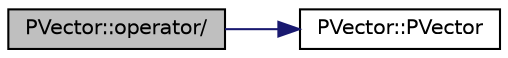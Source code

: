 digraph "PVector::operator/"
{
 // LATEX_PDF_SIZE
  edge [fontname="Helvetica",fontsize="10",labelfontname="Helvetica",labelfontsize="10"];
  node [fontname="Helvetica",fontsize="10",shape=record];
  rankdir="LR";
  Node1 [label="PVector::operator/",height=0.2,width=0.4,color="black", fillcolor="grey75", style="filled", fontcolor="black",tooltip=" "];
  Node1 -> Node2 [color="midnightblue",fontsize="10",style="solid"];
  Node2 [label="PVector::PVector",height=0.2,width=0.4,color="black", fillcolor="white", style="filled",URL="$class_p_vector.html#aa3f2e34d647c13d05b8a318c128de955",tooltip="creates a 2D Point-Vector at (NAN | NAN)"];
}
